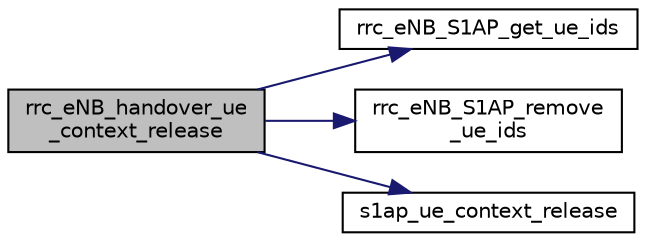 digraph "rrc_eNB_handover_ue_context_release"
{
 // LATEX_PDF_SIZE
  edge [fontname="Helvetica",fontsize="10",labelfontname="Helvetica",labelfontsize="10"];
  node [fontname="Helvetica",fontsize="10",shape=record];
  rankdir="LR";
  Node1 [label="rrc_eNB_handover_ue\l_context_release",height=0.2,width=0.4,color="black", fillcolor="grey75", style="filled", fontcolor="black",tooltip=" "];
  Node1 -> Node2 [color="midnightblue",fontsize="10",style="solid",fontname="Helvetica"];
  Node2 [label="rrc_eNB_S1AP_get_ue_ids",height=0.2,width=0.4,color="black", fillcolor="white", style="filled",URL="$rrc__eNB__S1AP_8c.html#a4f7cd1f2123990a64d00dddc6ce83906",tooltip=" "];
  Node1 -> Node3 [color="midnightblue",fontsize="10",style="solid",fontname="Helvetica"];
  Node3 [label="rrc_eNB_S1AP_remove\l_ue_ids",height=0.2,width=0.4,color="black", fillcolor="white", style="filled",URL="$rrc__eNB__S1AP_8c.html#a20d58c5bb2a687953807afed8d1f1c7d",tooltip=" "];
  Node1 -> Node4 [color="midnightblue",fontsize="10",style="solid",fontname="Helvetica"];
  Node4 [label="s1ap_ue_context_release",height=0.2,width=0.4,color="black", fillcolor="white", style="filled",URL="$rrc__eNB__S1AP_8c.html#a6541ccdb3daa815dab5aca091fca63da",tooltip=" "];
}
